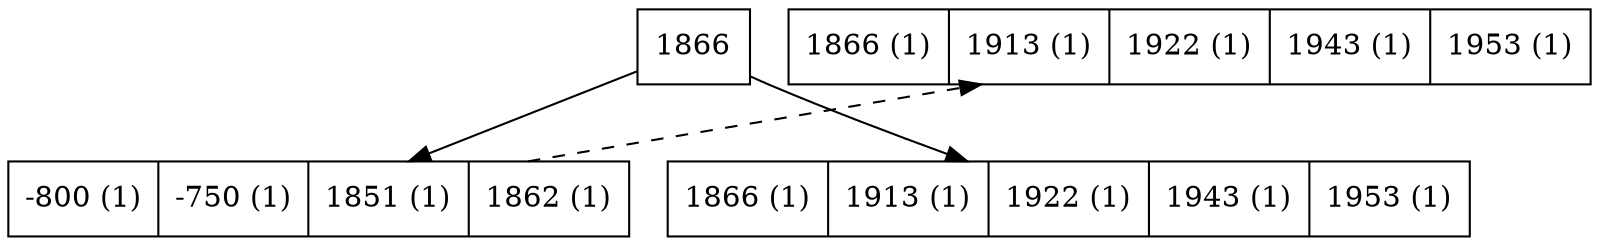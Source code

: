 digraph G {
  node [shape=record];
  node0 [label="1866", shape=record];
  node1 [label="-800 (1) | -750 (1) | 1851 (1) | 1862 (1)", shape=record];
  node2 [label="1866 (1) | 1913 (1) | 1922 (1) | 1943 (1) | 1953 (1)", shape=record];
  node1 -> node2 [style=dashed, constraint=false];
  node0 -> node1;
  node3 [label="1866 (1) | 1913 (1) | 1922 (1) | 1943 (1) | 1953 (1)", shape=record];
  node0 -> node3;
}
